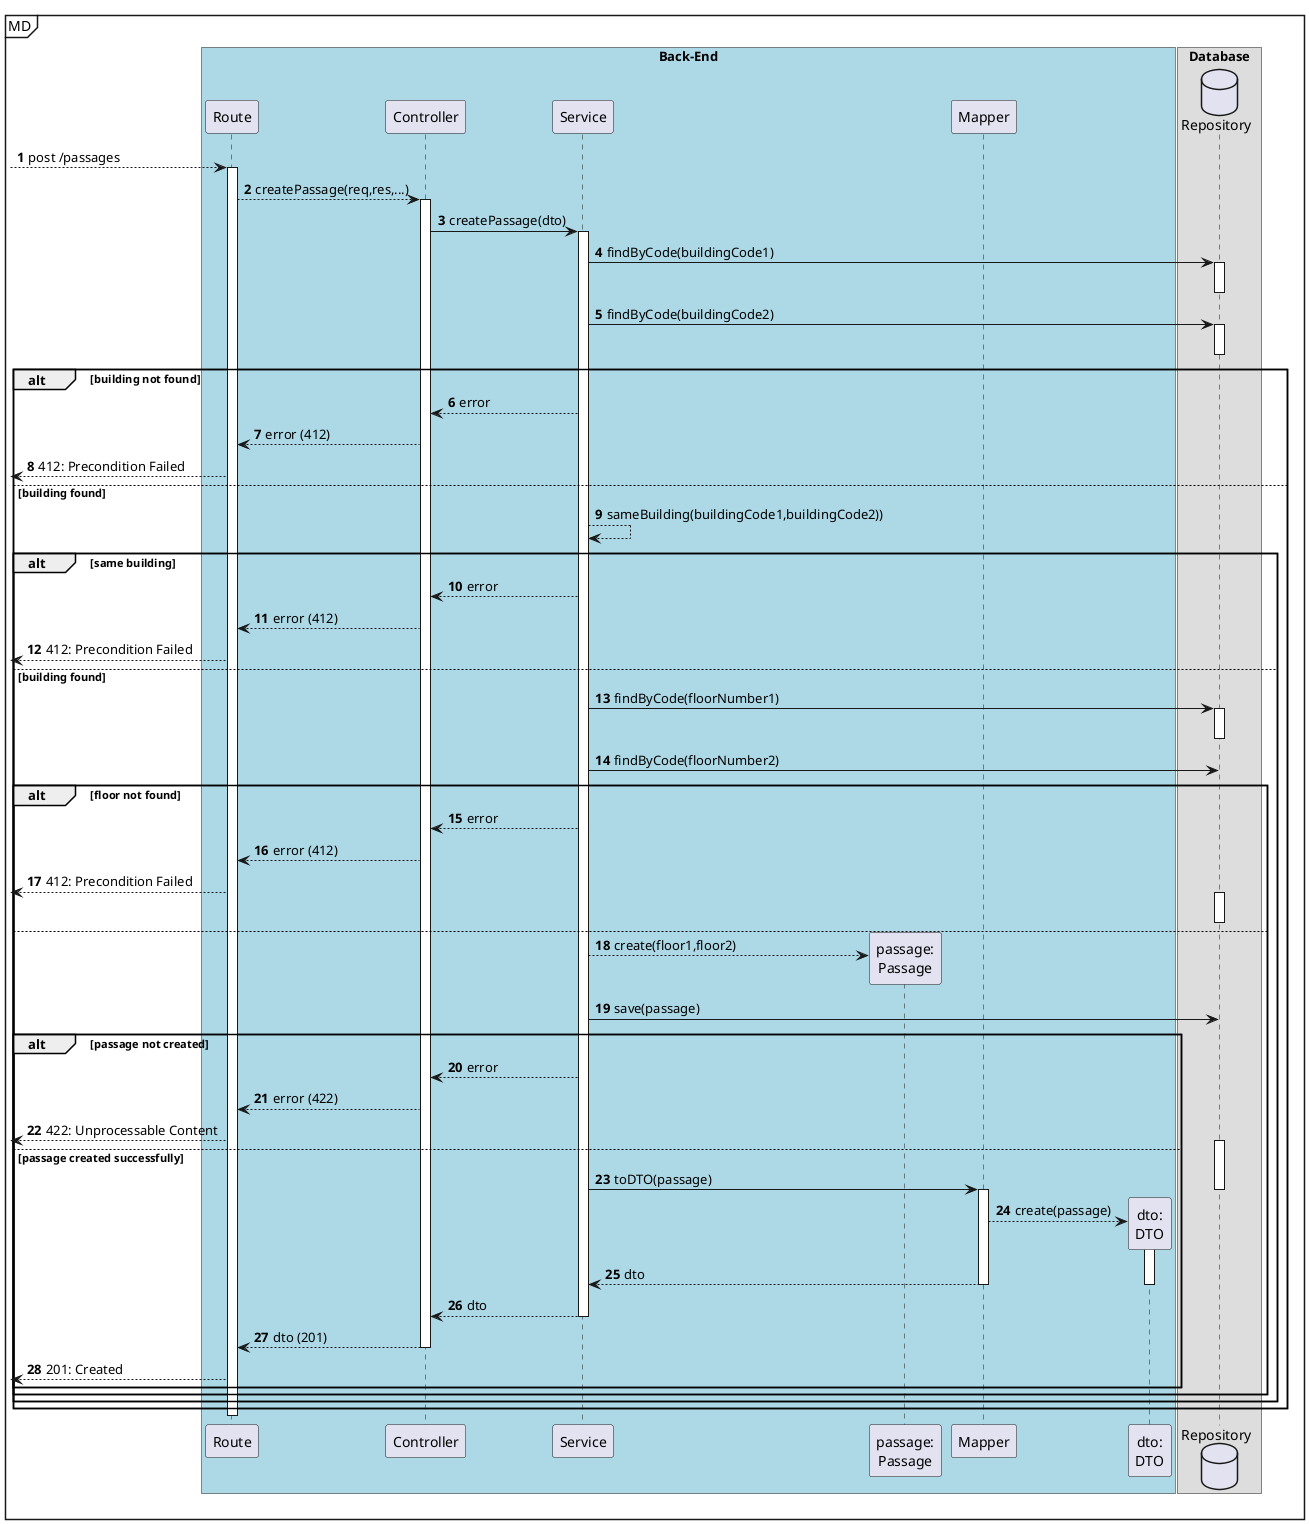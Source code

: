 @startuml
autonumber

mainframe MD
box "Back-End" #LightBlue
participant "Route" as r
participant "Controller" as ctrl
participant "Service" as svc

participant "passage:\nPassage" as passage
participant "Mapper" as map
participant "dto:\nDTO" as dto
end box

box "Database"
database "Repository" as repo
end box

[--> r: post /passages
    activate r
        r ---> ctrl : createPassage(req,res,...)
        activate ctrl
            ctrl -> svc : createPassage(dto)
            activate svc
                svc -> repo : findByCode(buildingCode1)
                activate repo
                deactivate repo
                svc -> repo : findByCode(buildingCode2)
                activate repo
                deactivate repo
                alt building not found
                    svc --> ctrl : error
                    ctrl --> r : error (412)
                    [<--r : 412: Precondition Failed
                else building found
                    svc --> svc : sameBuilding(buildingCode1,buildingCode2))
                alt same building
                    svc --> ctrl : error
                    ctrl --> r : error (412)
                    [<--r : 412: Precondition Failed
                else building found
                svc -> repo : findByCode(floorNumber1)
                activate repo
                deactivate repo
                svc -> repo : findByCode(floorNumber2)
                alt floor not found
                svc --> ctrl : error
                    ctrl --> r : error (412)
                    [<--r : 412: Precondition Failed
                else
                activate repo
                deactivate repo
                        svc --> passage** : create(floor1,floor2)

                    svc -> repo : save(passage)
                alt passage not created
                    svc --> ctrl : error
                    ctrl --> r : error (422)
                    [<--r: 422: Unprocessable Content

                else passage created successfully

                    activate repo
                        svc -> map : toDTO(passage)
                    deactivate repo

                    activate map
                        map --> dto** : create(passage)
                        activate dto
                            map --> svc : dto
                        deactivate dto
                    deactivate map

                    svc --> ctrl : dto
                    deactivate svc
                    ctrl --> r : dto (201)
                    deactivate ctrl
                    [<--r : 201: Created
                end
                end
                end
                end
    deactivate r

@enduml
